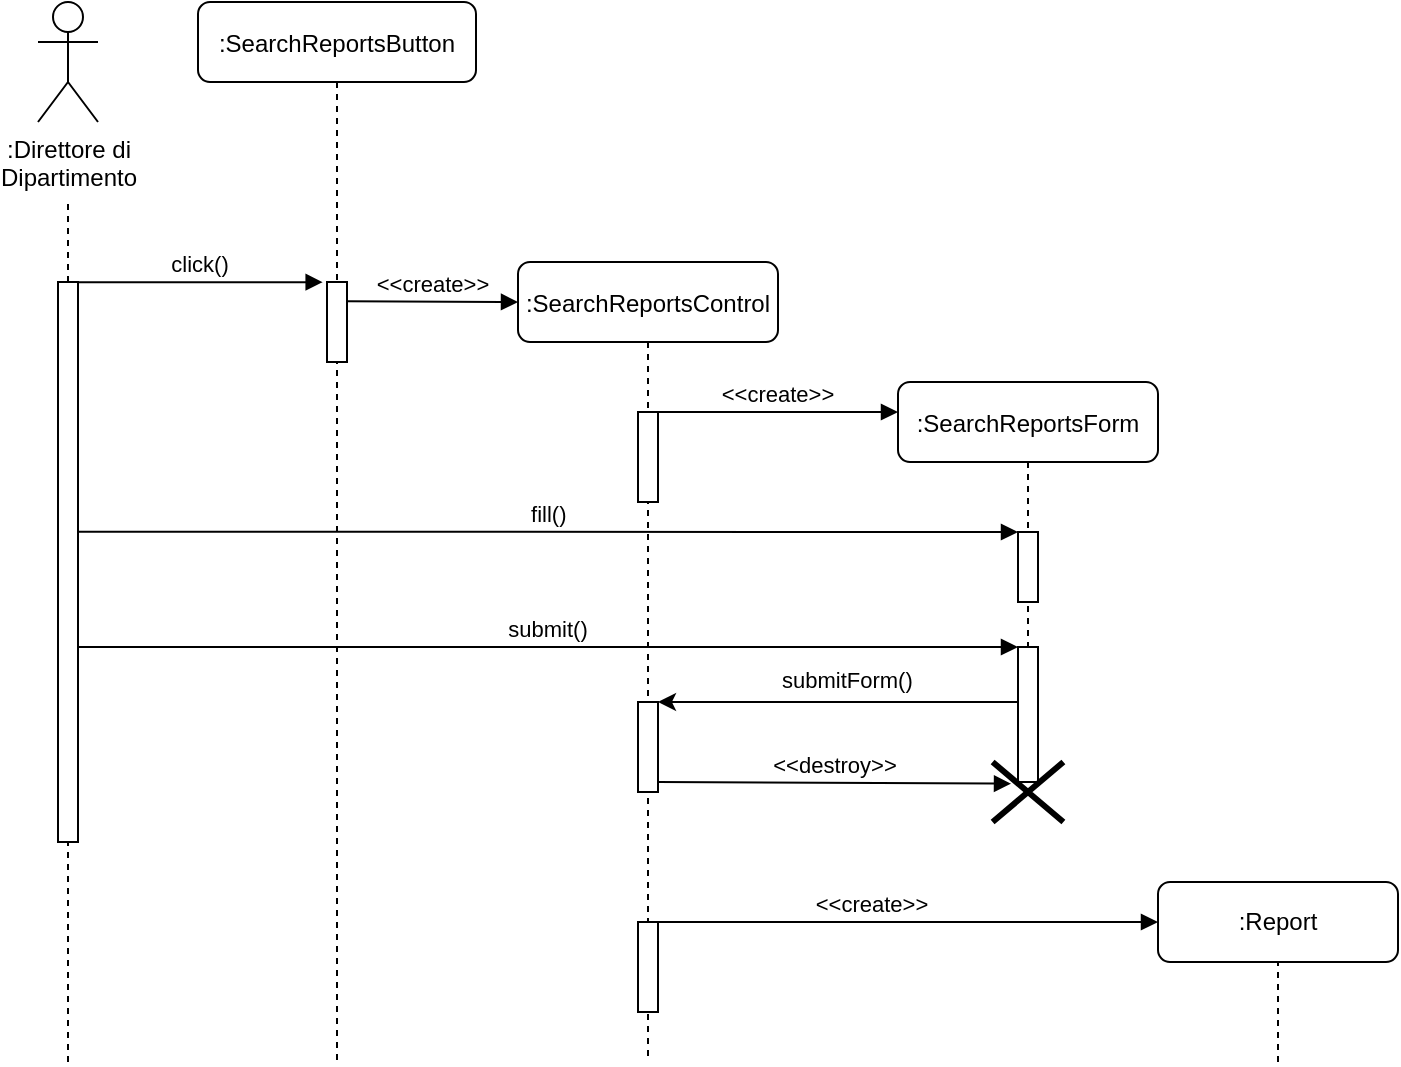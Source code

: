 <mxfile version="15.7.3" type="device"><diagram id="kgpKYQtTHZ0yAKxKKP6v" name="Page-1"><mxGraphModel dx="1346" dy="585" grid="1" gridSize="10" guides="1" tooltips="1" connect="1" arrows="1" fold="1" page="1" pageScale="1" pageWidth="850" pageHeight="1100" math="0" shadow="0"><root><mxCell id="0"/><mxCell id="1" parent="0"/><mxCell id="3nuBFxr9cyL0pnOWT2aG-1" value=":SearchReportsButton" style="shape=umlLifeline;perimeter=lifelinePerimeter;container=1;collapsible=0;recursiveResize=0;rounded=1;shadow=0;strokeWidth=1;" parent="1" vertex="1"><mxGeometry x="120" y="60" width="139" height="530" as="geometry"/></mxCell><mxCell id="3nuBFxr9cyL0pnOWT2aG-4" value="" style="points=[];perimeter=orthogonalPerimeter;rounded=0;shadow=0;strokeWidth=1;" parent="3nuBFxr9cyL0pnOWT2aG-1" vertex="1"><mxGeometry x="64.5" y="140" width="10" height="40" as="geometry"/></mxCell><mxCell id="g58MppRIy_QzxtHVb4aZ-6" value="&lt;&lt;create&gt;&gt;" style="verticalAlign=bottom;endArrow=block;shadow=0;strokeWidth=1;" parent="3nuBFxr9cyL0pnOWT2aG-1" edge="1"><mxGeometry relative="1" as="geometry"><mxPoint x="74.5" y="149.66" as="sourcePoint"/><mxPoint x="160" y="150" as="targetPoint"/></mxGeometry></mxCell><mxCell id="3nuBFxr9cyL0pnOWT2aG-5" value=":SearchReportsControl" style="shape=umlLifeline;perimeter=lifelinePerimeter;container=1;collapsible=0;recursiveResize=0;rounded=1;shadow=0;strokeWidth=1;" parent="1" vertex="1"><mxGeometry x="280" y="190" width="130" height="400" as="geometry"/></mxCell><mxCell id="3nuBFxr9cyL0pnOWT2aG-6" value="" style="points=[];perimeter=orthogonalPerimeter;rounded=0;shadow=0;strokeWidth=1;" parent="3nuBFxr9cyL0pnOWT2aG-5" vertex="1"><mxGeometry x="60" y="75" width="10" height="45" as="geometry"/></mxCell><mxCell id="QiP6Z1ffQyof4i1S17um-3" value="&lt;&lt;create&gt;&gt;" style="verticalAlign=bottom;endArrow=block;shadow=0;strokeWidth=1;" edge="1" parent="3nuBFxr9cyL0pnOWT2aG-5"><mxGeometry relative="1" as="geometry"><mxPoint x="70" y="75" as="sourcePoint"/><mxPoint x="190" y="75" as="targetPoint"/></mxGeometry></mxCell><mxCell id="QiP6Z1ffQyof4i1S17um-10" value="" style="points=[];perimeter=orthogonalPerimeter;rounded=0;shadow=0;strokeWidth=1;" vertex="1" parent="3nuBFxr9cyL0pnOWT2aG-5"><mxGeometry x="60" y="220" width="10" height="45" as="geometry"/></mxCell><mxCell id="QiP6Z1ffQyof4i1S17um-16" value="" style="points=[];perimeter=orthogonalPerimeter;rounded=0;shadow=0;strokeWidth=1;" vertex="1" parent="3nuBFxr9cyL0pnOWT2aG-5"><mxGeometry x="60" y="330" width="10" height="45" as="geometry"/></mxCell><mxCell id="3nuBFxr9cyL0pnOWT2aG-8" value="click()" style="verticalAlign=bottom;endArrow=block;shadow=0;strokeWidth=1;entryX=-0.217;entryY=0.002;entryDx=0;entryDy=0;entryPerimeter=0;" parent="1" source="3nuBFxr9cyL0pnOWT2aG-2" target="3nuBFxr9cyL0pnOWT2aG-4" edge="1"><mxGeometry relative="1" as="geometry"><mxPoint x="470" y="190" as="sourcePoint"/><mxPoint x="190" y="200" as="targetPoint"/></mxGeometry></mxCell><mxCell id="g58MppRIy_QzxtHVb4aZ-1" value=":Direttore di &lt;br&gt;Dipartimento" style="shape=umlActor;verticalLabelPosition=bottom;verticalAlign=top;html=1;outlineConnect=0;" parent="1" vertex="1"><mxGeometry x="40" y="60" width="30" height="60" as="geometry"/></mxCell><mxCell id="g58MppRIy_QzxtHVb4aZ-2" value="" style="endArrow=none;dashed=1;html=1;rounded=0;" parent="1" edge="1"><mxGeometry width="50" height="50" relative="1" as="geometry"><mxPoint x="55" y="590" as="sourcePoint"/><mxPoint x="55" y="160" as="targetPoint"/></mxGeometry></mxCell><mxCell id="3nuBFxr9cyL0pnOWT2aG-2" value="" style="points=[];perimeter=orthogonalPerimeter;rounded=0;shadow=0;strokeWidth=1;" parent="1" vertex="1"><mxGeometry x="50" y="200" width="10" height="280" as="geometry"/></mxCell><mxCell id="QiP6Z1ffQyof4i1S17um-4" value=":SearchReportsForm" style="shape=umlLifeline;perimeter=lifelinePerimeter;container=1;collapsible=0;recursiveResize=0;rounded=1;shadow=0;strokeWidth=1;" vertex="1" parent="1"><mxGeometry x="470" y="250" width="130" height="200" as="geometry"/></mxCell><mxCell id="QiP6Z1ffQyof4i1S17um-5" value="" style="points=[];perimeter=orthogonalPerimeter;rounded=0;shadow=0;strokeWidth=1;" vertex="1" parent="QiP6Z1ffQyof4i1S17um-4"><mxGeometry x="60" y="75" width="10" height="35" as="geometry"/></mxCell><mxCell id="QiP6Z1ffQyof4i1S17um-7" value="fill()" style="verticalAlign=bottom;endArrow=block;shadow=0;strokeWidth=1;entryX=-0.217;entryY=0.002;entryDx=0;entryDy=0;entryPerimeter=0;exitX=1.041;exitY=0.446;exitDx=0;exitDy=0;exitPerimeter=0;" edge="1" parent="QiP6Z1ffQyof4i1S17um-4" source="3nuBFxr9cyL0pnOWT2aG-2"><mxGeometry relative="1" as="geometry"><mxPoint x="-390" y="80" as="sourcePoint"/><mxPoint x="60" y="75.0" as="targetPoint"/></mxGeometry></mxCell><mxCell id="QiP6Z1ffQyof4i1S17um-9" value="" style="points=[];perimeter=orthogonalPerimeter;rounded=0;shadow=0;strokeWidth=1;" vertex="1" parent="QiP6Z1ffQyof4i1S17um-4"><mxGeometry x="60" y="132.5" width="10" height="67.5" as="geometry"/></mxCell><mxCell id="QiP6Z1ffQyof4i1S17um-8" value="submit()" style="verticalAlign=bottom;endArrow=block;shadow=0;strokeWidth=1;entryX=-0.217;entryY=0.002;entryDx=0;entryDy=0;entryPerimeter=0;exitX=1;exitY=0.658;exitDx=0;exitDy=0;exitPerimeter=0;" edge="1" parent="QiP6Z1ffQyof4i1S17um-4"><mxGeometry relative="1" as="geometry"><mxPoint x="-410" y="132.52" as="sourcePoint"/><mxPoint x="60" y="132.5" as="targetPoint"/></mxGeometry></mxCell><mxCell id="QiP6Z1ffQyof4i1S17um-15" value="" style="shape=umlDestroy;whiteSpace=wrap;html=1;strokeWidth=3;" vertex="1" parent="QiP6Z1ffQyof4i1S17um-4"><mxGeometry x="47.31" y="190" width="35.39" height="30" as="geometry"/></mxCell><mxCell id="QiP6Z1ffQyof4i1S17um-11" value="" style="endArrow=classic;html=1;rounded=0;exitX=0;exitY=0.407;exitDx=0;exitDy=0;exitPerimeter=0;" edge="1" parent="1" source="QiP6Z1ffQyof4i1S17um-9"><mxGeometry width="50" height="50" relative="1" as="geometry"><mxPoint x="527" y="410" as="sourcePoint"/><mxPoint x="350" y="410" as="targetPoint"/></mxGeometry></mxCell><mxCell id="QiP6Z1ffQyof4i1S17um-12" value="&lt;span style=&quot;color: rgb(0 , 0 , 0) ; font-family: &amp;#34;helvetica&amp;#34; ; font-size: 11px ; font-style: normal ; font-weight: 400 ; letter-spacing: normal ; text-align: center ; text-indent: 0px ; text-transform: none ; word-spacing: 0px ; background-color: rgb(255 , 255 , 255) ; display: inline ; float: none&quot;&gt;submitForm()&lt;/span&gt;" style="text;whiteSpace=wrap;html=1;" vertex="1" parent="1"><mxGeometry x="410" y="385" width="40" height="30" as="geometry"/></mxCell><mxCell id="QiP6Z1ffQyof4i1S17um-14" value="&lt;&lt;destroy&gt;&gt;" style="verticalAlign=bottom;endArrow=block;shadow=0;strokeWidth=1;entryX=0.26;entryY=0.361;entryDx=0;entryDy=0;entryPerimeter=0;" edge="1" parent="1" target="QiP6Z1ffQyof4i1S17um-15"><mxGeometry relative="1" as="geometry"><mxPoint x="350" y="450" as="sourcePoint"/><mxPoint x="520" y="450" as="targetPoint"/></mxGeometry></mxCell><mxCell id="QiP6Z1ffQyof4i1S17um-18" value="&lt;&lt;create&gt;&gt;" style="verticalAlign=bottom;endArrow=block;shadow=0;strokeWidth=1;" edge="1" parent="1"><mxGeometry x="-0.143" relative="1" as="geometry"><mxPoint x="350" y="520" as="sourcePoint"/><mxPoint x="600" y="520" as="targetPoint"/><Array as="points"><mxPoint x="460" y="520"/></Array><mxPoint as="offset"/></mxGeometry></mxCell><mxCell id="QiP6Z1ffQyof4i1S17um-31" value=":Report" style="rounded=1;whiteSpace=wrap;html=1;" vertex="1" parent="1"><mxGeometry x="600" y="500" width="120" height="40" as="geometry"/></mxCell><mxCell id="QiP6Z1ffQyof4i1S17um-36" value="" style="endArrow=none;dashed=1;html=1;rounded=0;entryX=0.5;entryY=1;entryDx=0;entryDy=0;" edge="1" parent="1" target="QiP6Z1ffQyof4i1S17um-31"><mxGeometry width="50" height="50" relative="1" as="geometry"><mxPoint x="660" y="590" as="sourcePoint"/><mxPoint x="660" y="310" as="targetPoint"/></mxGeometry></mxCell></root></mxGraphModel></diagram></mxfile>